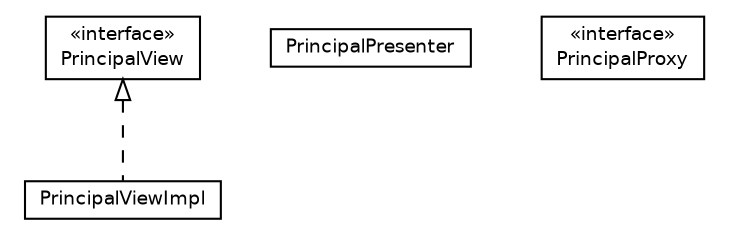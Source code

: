 #!/usr/local/bin/dot
#
# Class diagram 
# Generated by UmlGraph version 4.6 (http://www.spinellis.gr/sw/umlgraph)
#

digraph G {
	edge [fontname="Helvetica",fontsize=10,labelfontname="Helvetica",labelfontsize=10];
	node [fontname="Helvetica",fontsize=10,shape=plaintext];
	// br.net.meditec.client.telas.principal.PrincipalViewImpl
	c489 [label=<<table border="0" cellborder="1" cellspacing="0" cellpadding="2" port="p" href="./PrincipalViewImpl.html">
		<tr><td><table border="0" cellspacing="0" cellpadding="1">
			<tr><td> PrincipalViewImpl </td></tr>
		</table></td></tr>
		</table>>, fontname="Helvetica", fontcolor="black", fontsize=9.0];
	// br.net.meditec.client.telas.principal.PrincipalPresenter
	c490 [label=<<table border="0" cellborder="1" cellspacing="0" cellpadding="2" port="p" href="./PrincipalPresenter.html">
		<tr><td><table border="0" cellspacing="0" cellpadding="1">
			<tr><td> PrincipalPresenter </td></tr>
		</table></td></tr>
		</table>>, fontname="Helvetica", fontcolor="black", fontsize=9.0];
	// br.net.meditec.client.telas.principal.PrincipalPresenter.PrincipalProxy
	c491 [label=<<table border="0" cellborder="1" cellspacing="0" cellpadding="2" port="p" href="./PrincipalPresenter.PrincipalProxy.html">
		<tr><td><table border="0" cellspacing="0" cellpadding="1">
			<tr><td> &laquo;interface&raquo; </td></tr>
			<tr><td> PrincipalProxy </td></tr>
		</table></td></tr>
		</table>>, fontname="Helvetica", fontcolor="black", fontsize=9.0];
	// br.net.meditec.client.telas.principal.PrincipalPresenter.PrincipalView
	c492 [label=<<table border="0" cellborder="1" cellspacing="0" cellpadding="2" port="p" href="./PrincipalPresenter.PrincipalView.html">
		<tr><td><table border="0" cellspacing="0" cellpadding="1">
			<tr><td> &laquo;interface&raquo; </td></tr>
			<tr><td> PrincipalView </td></tr>
		</table></td></tr>
		</table>>, fontname="Helvetica", fontcolor="black", fontsize=9.0];
	//br.net.meditec.client.telas.principal.PrincipalViewImpl implements br.net.meditec.client.telas.principal.PrincipalPresenter.PrincipalView
	c492:p -> c489:p [dir=back,arrowtail=empty,style=dashed];
}

